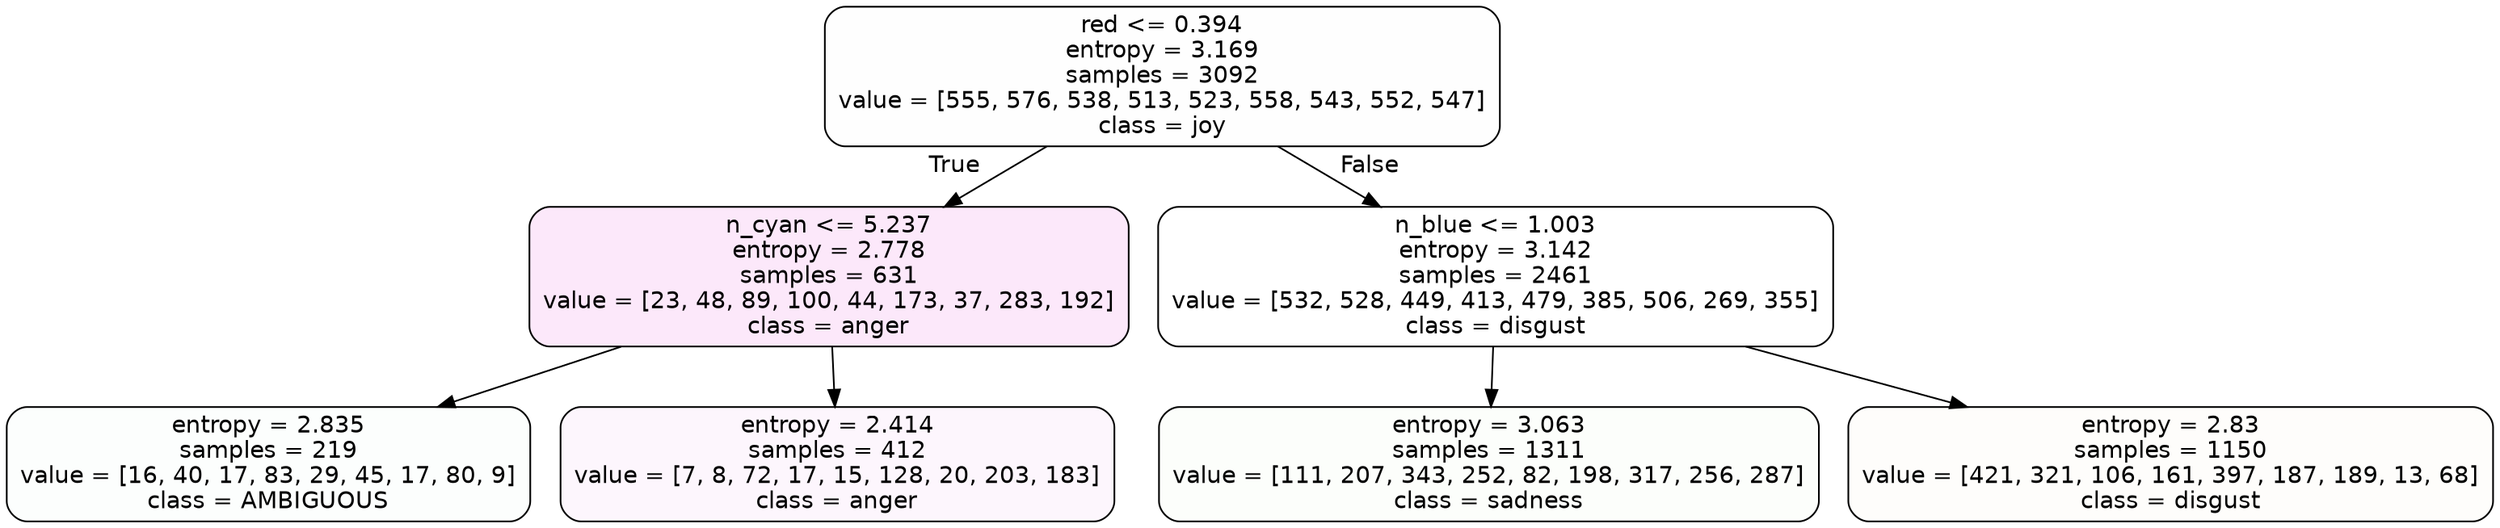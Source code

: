 digraph Tree {
node [shape=box, style="filled, rounded", color="black", fontname=helvetica] ;
edge [fontname=helvetica] ;
0 [label="red <= 0.394\nentropy = 3.169\nsamples = 3092\nvalue = [555, 576, 538, 513, 523, 558, 543, 552, 547]\nclass = joy", fillcolor="#d7e53901"] ;
1 [label="n_cyan <= 5.237\nentropy = 2.778\nsamples = 631\nvalue = [23, 48, 89, 100, 44, 173, 37, 283, 192]\nclass = anger", fillcolor="#e539d71d"] ;
0 -> 1 [labeldistance=2.5, labelangle=45, headlabel="True"] ;
2 [label="entropy = 2.835\nsamples = 219\nvalue = [16, 40, 17, 83, 29, 45, 17, 80, 9]\nclass = AMBIGUOUS", fillcolor="#39e58103"] ;
1 -> 2 ;
3 [label="entropy = 2.414\nsamples = 412\nvalue = [7, 8, 72, 17, 15, 128, 20, 203, 183]\nclass = anger", fillcolor="#e539d70b"] ;
1 -> 3 ;
4 [label="n_blue <= 1.003\nentropy = 3.142\nsamples = 2461\nvalue = [532, 528, 449, 413, 479, 385, 506, 269, 355]\nclass = disgust", fillcolor="#e5813900"] ;
0 -> 4 [labeldistance=2.5, labelangle=-45, headlabel="False"] ;
5 [label="entropy = 3.063\nsamples = 1311\nvalue = [111, 207, 343, 252, 82, 198, 317, 256, 287]\nclass = sadness", fillcolor="#64e53904"] ;
4 -> 5 ;
6 [label="entropy = 2.83\nsamples = 1150\nvalue = [421, 321, 106, 161, 397, 187, 189, 13, 68]\nclass = disgust", fillcolor="#e5813904"] ;
4 -> 6 ;
}